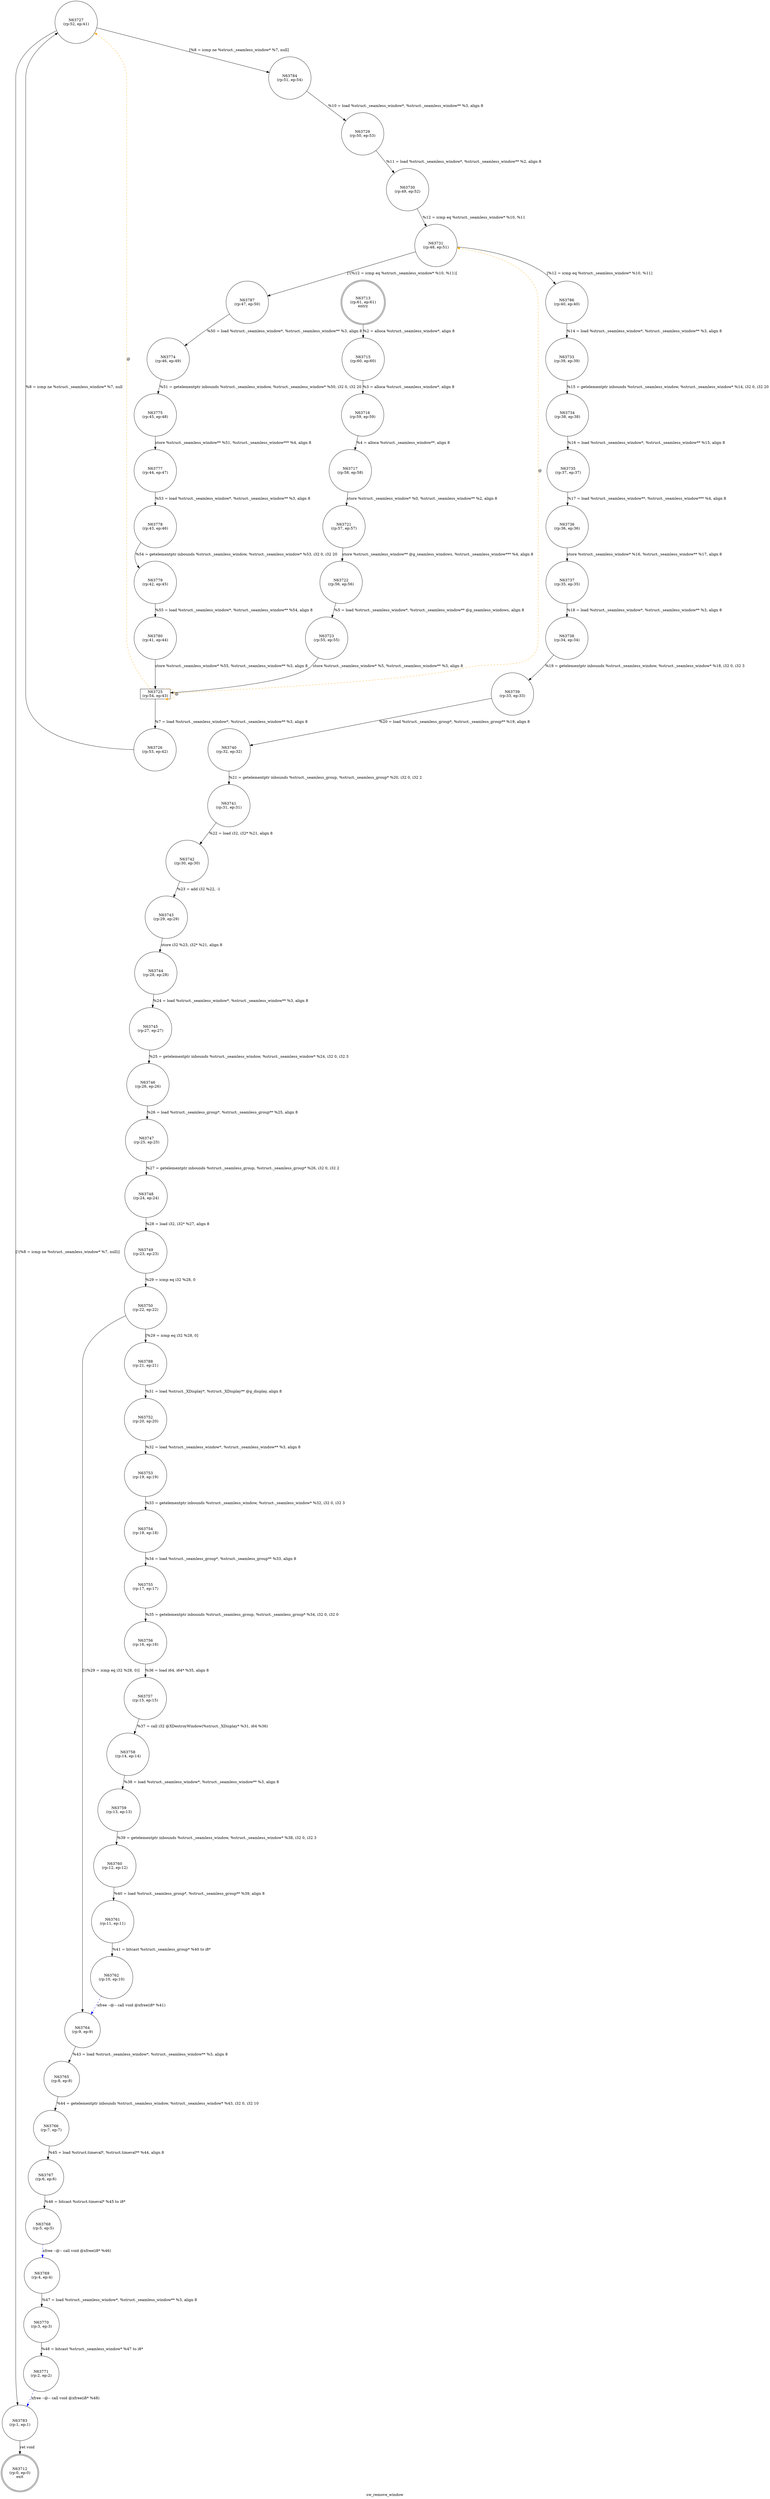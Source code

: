 digraph sw_remove_window {
label="sw_remove_window"
63712 [label="N63712\n(rp:0, ep:0)\nexit", shape="doublecircle"]
63713 [label="N63713\n(rp:61, ep:61)\nentry", shape="doublecircle"]
63713 -> 63715 [label="%2 = alloca %struct._seamless_window*, align 8"]
63715 [label="N63715\n(rp:60, ep:60)", shape="circle"]
63715 -> 63716 [label="%3 = alloca %struct._seamless_window*, align 8"]
63716 [label="N63716\n(rp:59, ep:59)", shape="circle"]
63716 -> 63717 [label="%4 = alloca %struct._seamless_window**, align 8"]
63717 [label="N63717\n(rp:58, ep:58)", shape="circle"]
63717 -> 63721 [label="store %struct._seamless_window* %0, %struct._seamless_window** %2, align 8"]
63721 [label="N63721\n(rp:57, ep:57)", shape="circle"]
63721 -> 63722 [label="store %struct._seamless_window** @g_seamless_windows, %struct._seamless_window*** %4, align 8"]
63722 [label="N63722\n(rp:56, ep:56)", shape="circle"]
63722 -> 63723 [label="%5 = load %struct._seamless_window*, %struct._seamless_window** @g_seamless_windows, align 8"]
63723 [label="N63723\n(rp:55, ep:55)", shape="circle"]
63723 -> 63725 [label="store %struct._seamless_window* %5, %struct._seamless_window** %3, align 8"]
63725 [label="N63725\n(rp:54, ep:43)", shape="box"]
63725 -> 63726 [label="%7 = load %struct._seamless_window*, %struct._seamless_window** %3, align 8"]
63725 -> 63725 [label="@", style="dashed", color="orange"]
63725 -> 63731 [label="@", style="dashed", color="orange"]
63725 -> 63727 [label="@", style="dashed", color="orange"]
63726 [label="N63726\n(rp:53, ep:42)", shape="circle"]
63726 -> 63727 [label="%8 = icmp ne %struct._seamless_window* %7, null"]
63727 [label="N63727\n(rp:52, ep:41)", shape="circle"]
63727 -> 63784 [label="[%8 = icmp ne %struct._seamless_window* %7, null]"]
63727 -> 63783 [label="[!(%8 = icmp ne %struct._seamless_window* %7, null)]"]
63729 [label="N63729\n(rp:50, ep:53)", shape="circle"]
63729 -> 63730 [label="%11 = load %struct._seamless_window*, %struct._seamless_window** %2, align 8"]
63730 [label="N63730\n(rp:49, ep:52)", shape="circle"]
63730 -> 63731 [label="%12 = icmp eq %struct._seamless_window* %10, %11"]
63731 [label="N63731\n(rp:48, ep:51)", shape="circle"]
63731 -> 63786 [label="[%12 = icmp eq %struct._seamless_window* %10, %11]"]
63731 -> 63787 [label="[!(%12 = icmp eq %struct._seamless_window* %10, %11)]"]
63733 [label="N63733\n(rp:39, ep:39)", shape="circle"]
63733 -> 63734 [label="%15 = getelementptr inbounds %struct._seamless_window, %struct._seamless_window* %14, i32 0, i32 20"]
63734 [label="N63734\n(rp:38, ep:38)", shape="circle"]
63734 -> 63735 [label="%16 = load %struct._seamless_window*, %struct._seamless_window** %15, align 8"]
63735 [label="N63735\n(rp:37, ep:37)", shape="circle"]
63735 -> 63736 [label="%17 = load %struct._seamless_window**, %struct._seamless_window*** %4, align 8"]
63736 [label="N63736\n(rp:36, ep:36)", shape="circle"]
63736 -> 63737 [label="store %struct._seamless_window* %16, %struct._seamless_window** %17, align 8"]
63737 [label="N63737\n(rp:35, ep:35)", shape="circle"]
63737 -> 63738 [label="%18 = load %struct._seamless_window*, %struct._seamless_window** %3, align 8"]
63738 [label="N63738\n(rp:34, ep:34)", shape="circle"]
63738 -> 63739 [label="%19 = getelementptr inbounds %struct._seamless_window, %struct._seamless_window* %18, i32 0, i32 3"]
63739 [label="N63739\n(rp:33, ep:33)", shape="circle"]
63739 -> 63740 [label="%20 = load %struct._seamless_group*, %struct._seamless_group** %19, align 8"]
63740 [label="N63740\n(rp:32, ep:32)", shape="circle"]
63740 -> 63741 [label="%21 = getelementptr inbounds %struct._seamless_group, %struct._seamless_group* %20, i32 0, i32 2"]
63741 [label="N63741\n(rp:31, ep:31)", shape="circle"]
63741 -> 63742 [label="%22 = load i32, i32* %21, align 8"]
63742 [label="N63742\n(rp:30, ep:30)", shape="circle"]
63742 -> 63743 [label="%23 = add i32 %22, -1"]
63743 [label="N63743\n(rp:29, ep:29)", shape="circle"]
63743 -> 63744 [label="store i32 %23, i32* %21, align 8"]
63744 [label="N63744\n(rp:28, ep:28)", shape="circle"]
63744 -> 63745 [label="%24 = load %struct._seamless_window*, %struct._seamless_window** %3, align 8"]
63745 [label="N63745\n(rp:27, ep:27)", shape="circle"]
63745 -> 63746 [label="%25 = getelementptr inbounds %struct._seamless_window, %struct._seamless_window* %24, i32 0, i32 3"]
63746 [label="N63746\n(rp:26, ep:26)", shape="circle"]
63746 -> 63747 [label="%26 = load %struct._seamless_group*, %struct._seamless_group** %25, align 8"]
63747 [label="N63747\n(rp:25, ep:25)", shape="circle"]
63747 -> 63748 [label="%27 = getelementptr inbounds %struct._seamless_group, %struct._seamless_group* %26, i32 0, i32 2"]
63748 [label="N63748\n(rp:24, ep:24)", shape="circle"]
63748 -> 63749 [label="%28 = load i32, i32* %27, align 8"]
63749 [label="N63749\n(rp:23, ep:23)", shape="circle"]
63749 -> 63750 [label="%29 = icmp eq i32 %28, 0"]
63750 [label="N63750\n(rp:22, ep:22)", shape="circle"]
63750 -> 63788 [label="[%29 = icmp eq i32 %28, 0]"]
63750 -> 63764 [label="[!(%29 = icmp eq i32 %28, 0)]"]
63752 [label="N63752\n(rp:20, ep:20)", shape="circle"]
63752 -> 63753 [label="%32 = load %struct._seamless_window*, %struct._seamless_window** %3, align 8"]
63753 [label="N63753\n(rp:19, ep:19)", shape="circle"]
63753 -> 63754 [label="%33 = getelementptr inbounds %struct._seamless_window, %struct._seamless_window* %32, i32 0, i32 3"]
63754 [label="N63754\n(rp:18, ep:18)", shape="circle"]
63754 -> 63755 [label="%34 = load %struct._seamless_group*, %struct._seamless_group** %33, align 8"]
63755 [label="N63755\n(rp:17, ep:17)", shape="circle"]
63755 -> 63756 [label="%35 = getelementptr inbounds %struct._seamless_group, %struct._seamless_group* %34, i32 0, i32 0"]
63756 [label="N63756\n(rp:16, ep:16)", shape="circle"]
63756 -> 63757 [label="%36 = load i64, i64* %35, align 8"]
63757 [label="N63757\n(rp:15, ep:15)", shape="circle"]
63757 -> 63758 [label="%37 = call i32 @XDestroyWindow(%struct._XDisplay* %31, i64 %36)"]
63758 [label="N63758\n(rp:14, ep:14)", shape="circle"]
63758 -> 63759 [label="%38 = load %struct._seamless_window*, %struct._seamless_window** %3, align 8"]
63759 [label="N63759\n(rp:13, ep:13)", shape="circle"]
63759 -> 63760 [label="%39 = getelementptr inbounds %struct._seamless_window, %struct._seamless_window* %38, i32 0, i32 3"]
63760 [label="N63760\n(rp:12, ep:12)", shape="circle"]
63760 -> 63761 [label="%40 = load %struct._seamless_group*, %struct._seamless_group** %39, align 8"]
63761 [label="N63761\n(rp:11, ep:11)", shape="circle"]
63761 -> 63762 [label="%41 = bitcast %struct._seamless_group* %40 to i8*"]
63762 [label="N63762\n(rp:10, ep:10)", shape="circle"]
63762 -> 63764 [label="xfree --@-- call void @xfree(i8* %41)", style="dashed", color="blue"]
63764 [label="N63764\n(rp:9, ep:9)", shape="circle"]
63764 -> 63765 [label="%43 = load %struct._seamless_window*, %struct._seamless_window** %3, align 8"]
63765 [label="N63765\n(rp:8, ep:8)", shape="circle"]
63765 -> 63766 [label="%44 = getelementptr inbounds %struct._seamless_window, %struct._seamless_window* %43, i32 0, i32 10"]
63766 [label="N63766\n(rp:7, ep:7)", shape="circle"]
63766 -> 63767 [label="%45 = load %struct.timeval*, %struct.timeval** %44, align 8"]
63767 [label="N63767\n(rp:6, ep:6)", shape="circle"]
63767 -> 63768 [label="%46 = bitcast %struct.timeval* %45 to i8*"]
63768 [label="N63768\n(rp:5, ep:5)", shape="circle"]
63768 -> 63769 [label="xfree --@-- call void @xfree(i8* %46)", style="dashed", color="blue"]
63769 [label="N63769\n(rp:4, ep:4)", shape="circle"]
63769 -> 63770 [label="%47 = load %struct._seamless_window*, %struct._seamless_window** %3, align 8"]
63770 [label="N63770\n(rp:3, ep:3)", shape="circle"]
63770 -> 63771 [label="%48 = bitcast %struct._seamless_window* %47 to i8*"]
63771 [label="N63771\n(rp:2, ep:2)", shape="circle"]
63771 -> 63783 [label="xfree --@-- call void @xfree(i8* %48)", style="dashed", color="blue"]
63774 [label="N63774\n(rp:46, ep:49)", shape="circle"]
63774 -> 63775 [label="%51 = getelementptr inbounds %struct._seamless_window, %struct._seamless_window* %50, i32 0, i32 20"]
63775 [label="N63775\n(rp:45, ep:48)", shape="circle"]
63775 -> 63777 [label="store %struct._seamless_window** %51, %struct._seamless_window*** %4, align 8"]
63777 [label="N63777\n(rp:44, ep:47)", shape="circle"]
63777 -> 63778 [label="%53 = load %struct._seamless_window*, %struct._seamless_window** %3, align 8"]
63778 [label="N63778\n(rp:43, ep:46)", shape="circle"]
63778 -> 63779 [label="%54 = getelementptr inbounds %struct._seamless_window, %struct._seamless_window* %53, i32 0, i32 20"]
63779 [label="N63779\n(rp:42, ep:45)", shape="circle"]
63779 -> 63780 [label="%55 = load %struct._seamless_window*, %struct._seamless_window** %54, align 8"]
63780 [label="N63780\n(rp:41, ep:44)", shape="circle"]
63780 -> 63725 [label="store %struct._seamless_window* %55, %struct._seamless_window** %3, align 8"]
63783 [label="N63783\n(rp:1, ep:1)", shape="circle"]
63783 -> 63712 [label="ret void"]
63784 [label="N63784\n(rp:51, ep:54)", shape="circle"]
63784 -> 63729 [label="%10 = load %struct._seamless_window*, %struct._seamless_window** %3, align 8"]
63786 [label="N63786\n(rp:40, ep:40)", shape="circle"]
63786 -> 63733 [label="%14 = load %struct._seamless_window*, %struct._seamless_window** %3, align 8"]
63787 [label="N63787\n(rp:47, ep:50)", shape="circle"]
63787 -> 63774 [label="%50 = load %struct._seamless_window*, %struct._seamless_window** %3, align 8"]
63788 [label="N63788\n(rp:21, ep:21)", shape="circle"]
63788 -> 63752 [label="%31 = load %struct._XDisplay*, %struct._XDisplay** @g_display, align 8"]
}
